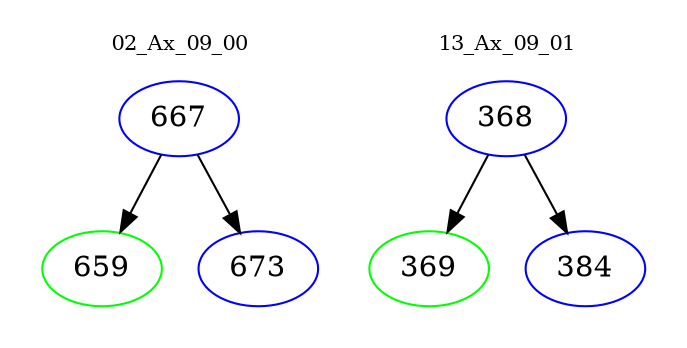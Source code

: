 digraph{
subgraph cluster_0 {
color = white
label = "02_Ax_09_00";
fontsize=10;
T0_667 [label="667", color="blue"]
T0_667 -> T0_659 [color="black"]
T0_659 [label="659", color="green"]
T0_667 -> T0_673 [color="black"]
T0_673 [label="673", color="blue"]
}
subgraph cluster_1 {
color = white
label = "13_Ax_09_01";
fontsize=10;
T1_368 [label="368", color="blue"]
T1_368 -> T1_369 [color="black"]
T1_369 [label="369", color="green"]
T1_368 -> T1_384 [color="black"]
T1_384 [label="384", color="blue"]
}
}
